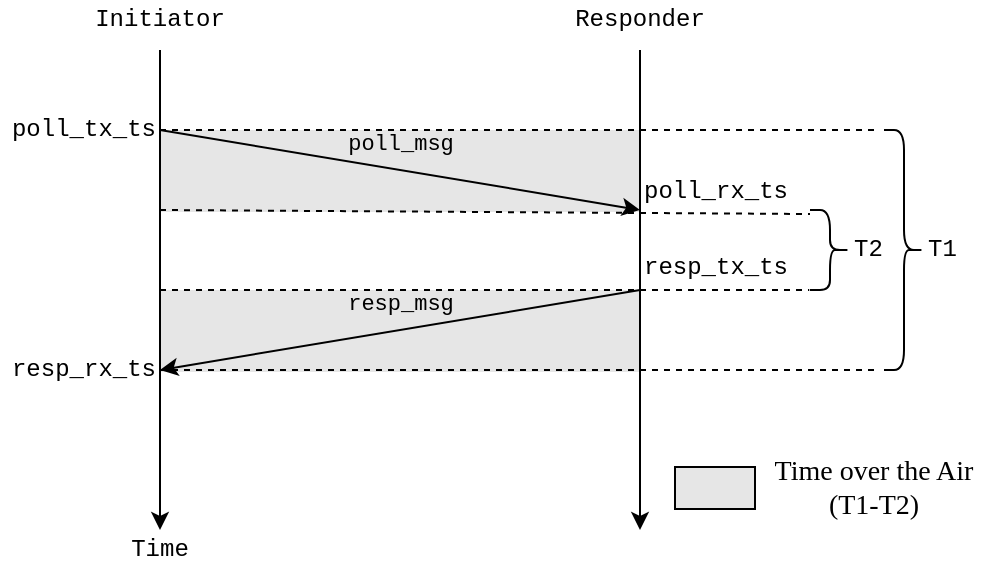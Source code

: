 <mxfile version="11.1.4" type="device"><diagram id="03gzh6N_PTMMZlUng-KI" name="Page-1"><mxGraphModel dx="852" dy="506" grid="1" gridSize="10" guides="1" tooltips="1" connect="1" arrows="1" fold="1" page="1" pageScale="1" pageWidth="1654" pageHeight="1169" math="0" shadow="0"><root><mxCell id="0"/><mxCell id="1" parent="0"/><mxCell id="1J23efDciP-InzpHzJob-34" value="" style="whiteSpace=wrap;html=1;labelBackgroundColor=none;fontFamily=Courier New;fontSize=11;align=right;fillColor=#E6E6E6;strokeColor=none;" parent="1" vertex="1"><mxGeometry x="280" y="200" width="240" height="41" as="geometry"/></mxCell><mxCell id="1J23efDciP-InzpHzJob-33" value="" style="whiteSpace=wrap;html=1;labelBackgroundColor=none;fontFamily=Courier New;fontSize=11;align=right;fillColor=#E6E6E6;strokeColor=none;" parent="1" vertex="1"><mxGeometry x="280" y="120" width="240" height="41" as="geometry"/></mxCell><mxCell id="1J23efDciP-InzpHzJob-1" value="" style="endArrow=classic;html=1;" parent="1" edge="1"><mxGeometry width="50" height="50" relative="1" as="geometry"><mxPoint x="280" y="80" as="sourcePoint"/><mxPoint x="280" y="320" as="targetPoint"/></mxGeometry></mxCell><mxCell id="1J23efDciP-InzpHzJob-2" value="" style="endArrow=classic;html=1;" parent="1" edge="1"><mxGeometry width="50" height="50" relative="1" as="geometry"><mxPoint x="520" y="80" as="sourcePoint"/><mxPoint x="520" y="320" as="targetPoint"/></mxGeometry></mxCell><mxCell id="1J23efDciP-InzpHzJob-4" value="&lt;font&gt;Time&lt;/font&gt;" style="text;html=1;strokeColor=none;fillColor=none;align=center;verticalAlign=middle;whiteSpace=wrap;rounded=0;fontFamily=Courier New;" parent="1" vertex="1"><mxGeometry x="260" y="320" width="40" height="20" as="geometry"/></mxCell><mxCell id="1J23efDciP-InzpHzJob-5" value="poll_msg" style="endArrow=classic;html=1;fontFamily=Courier New;labelBackgroundColor=#E6E6E6;labelPosition=center;verticalLabelPosition=top;align=center;verticalAlign=bottom;spacing=6;" parent="1" edge="1"><mxGeometry width="50" height="50" relative="1" as="geometry"><mxPoint x="280" y="120" as="sourcePoint"/><mxPoint x="520" y="160" as="targetPoint"/></mxGeometry></mxCell><mxCell id="1J23efDciP-InzpHzJob-6" value="resp_msg" style="endArrow=classic;html=1;fontFamily=Courier New;labelBackgroundColor=#E6E6E6;labelPosition=center;verticalLabelPosition=top;align=center;verticalAlign=bottom;spacing=6;" parent="1" edge="1"><mxGeometry width="50" height="50" relative="1" as="geometry"><mxPoint x="520" y="200" as="sourcePoint"/><mxPoint x="280" y="240" as="targetPoint"/></mxGeometry></mxCell><mxCell id="1J23efDciP-InzpHzJob-8" value="&lt;span style=&quot;&quot;&gt;Initiator&lt;/span&gt;" style="text;html=1;strokeColor=none;fillColor=none;align=center;verticalAlign=middle;whiteSpace=wrap;rounded=0;fontFamily=Courier New;labelBackgroundColor=none;" parent="1" vertex="1"><mxGeometry x="240" y="55" width="80" height="20" as="geometry"/></mxCell><mxCell id="1J23efDciP-InzpHzJob-9" value="Responder" style="text;html=1;strokeColor=none;fillColor=none;align=center;verticalAlign=middle;whiteSpace=wrap;rounded=0;fontFamily=Courier New;labelBackgroundColor=none;" parent="1" vertex="1"><mxGeometry x="480" y="55" width="80" height="20" as="geometry"/></mxCell><mxCell id="1J23efDciP-InzpHzJob-10" value="poll_tx_ts" style="text;html=1;strokeColor=none;fillColor=none;align=right;verticalAlign=middle;whiteSpace=wrap;rounded=0;fontFamily=Courier New;labelBackgroundColor=none;" parent="1" vertex="1"><mxGeometry x="200" y="110" width="80" height="20" as="geometry"/></mxCell><mxCell id="1J23efDciP-InzpHzJob-12" value="poll_rx_ts" style="text;html=1;strokeColor=none;fillColor=none;align=left;verticalAlign=middle;whiteSpace=wrap;rounded=0;fontFamily=Courier New;labelBackgroundColor=none;" parent="1" vertex="1"><mxGeometry x="520" y="141" width="80" height="20" as="geometry"/></mxCell><mxCell id="1J23efDciP-InzpHzJob-15" value="resp_tx_ts" style="text;html=1;strokeColor=none;fillColor=none;align=left;verticalAlign=middle;whiteSpace=wrap;rounded=0;fontFamily=Courier New;labelBackgroundColor=none;" parent="1" vertex="1"><mxGeometry x="520" y="179" width="80" height="20" as="geometry"/></mxCell><mxCell id="1J23efDciP-InzpHzJob-16" value="resp_rx_ts" style="text;html=1;strokeColor=none;fillColor=none;align=right;verticalAlign=middle;whiteSpace=wrap;rounded=0;fontFamily=Courier New;labelBackgroundColor=none;" parent="1" vertex="1"><mxGeometry x="200" y="230" width="80" height="20" as="geometry"/></mxCell><mxCell id="1J23efDciP-InzpHzJob-20" value="" style="endArrow=none;html=1;labelBackgroundColor=#E6E6E6;fontFamily=Courier New;entryX=1.019;entryY=0;entryDx=0;entryDy=0;dashed=1;strokeWidth=1;entryPerimeter=0;" parent="1" edge="1"><mxGeometry width="50" height="50" relative="1" as="geometry"><mxPoint x="280" y="200" as="sourcePoint"/><mxPoint x="604.62" y="200" as="targetPoint"/></mxGeometry></mxCell><mxCell id="1J23efDciP-InzpHzJob-21" value="" style="endArrow=none;html=1;labelBackgroundColor=#E6E6E6;fontFamily=Courier New;entryX=1;entryY=0.05;entryDx=0;entryDy=0;dashed=1;strokeWidth=1;entryPerimeter=0;" parent="1" target="1J23efDciP-InzpHzJob-26" edge="1"><mxGeometry width="50" height="50" relative="1" as="geometry"><mxPoint x="280" y="160" as="sourcePoint"/><mxPoint x="520" y="159.5" as="targetPoint"/></mxGeometry></mxCell><mxCell id="1J23efDciP-InzpHzJob-22" value="" style="endArrow=none;html=1;labelBackgroundColor=#E6E6E6;fontFamily=Courier New;dashed=1;strokeWidth=1;" parent="1" edge="1"><mxGeometry width="50" height="50" relative="1" as="geometry"><mxPoint x="280" y="240" as="sourcePoint"/><mxPoint x="640" y="240" as="targetPoint"/></mxGeometry></mxCell><mxCell id="1J23efDciP-InzpHzJob-25" value="T1" style="shape=curlyBracket;whiteSpace=wrap;html=1;rounded=1;fontFamily=Courier New;flipH=1;labelPosition=right;verticalLabelPosition=middle;align=left;verticalAlign=middle;" parent="1" vertex="1"><mxGeometry x="642" y="120" width="20" height="120" as="geometry"/></mxCell><mxCell id="1J23efDciP-InzpHzJob-26" value="T2" style="shape=curlyBracket;whiteSpace=wrap;html=1;rounded=1;fontFamily=Courier New;flipH=1;labelPosition=right;verticalLabelPosition=middle;align=left;verticalAlign=middle;" parent="1" vertex="1"><mxGeometry x="605" y="160" width="20" height="40" as="geometry"/></mxCell><mxCell id="1J23efDciP-InzpHzJob-31" value="" style="endArrow=none;html=1;labelBackgroundColor=#E6E6E6;fontFamily=Courier New;dashed=1;strokeWidth=1;exitX=1;exitY=0.5;exitDx=0;exitDy=0;" parent="1" source="1J23efDciP-InzpHzJob-10" edge="1"><mxGeometry width="50" height="50" relative="1" as="geometry"><mxPoint x="290" y="169.5" as="sourcePoint"/><mxPoint x="640" y="120" as="targetPoint"/></mxGeometry></mxCell><mxCell id="1J23efDciP-InzpHzJob-36" value="" style="whiteSpace=wrap;html=1;labelBackgroundColor=none;fontFamily=Courier New;fontSize=11;align=left;fillColor=#E6E6E6;labelPosition=right;verticalLabelPosition=middle;verticalAlign=middle;" parent="1" vertex="1"><mxGeometry x="537.5" y="288.5" width="40" height="21" as="geometry"/></mxCell><mxCell id="1J23efDciP-InzpHzJob-39" value="Time over the Air&lt;br style=&quot;font-size: 14px&quot;&gt;(T1-T2)" style="text;html=1;strokeColor=none;fillColor=none;align=center;verticalAlign=middle;whiteSpace=wrap;rounded=0;fontFamily=Times New Roman;labelBackgroundColor=none;fontSize=14;" parent="1" vertex="1"><mxGeometry x="583" y="284" width="108" height="30" as="geometry"/></mxCell></root></mxGraphModel></diagram></mxfile>